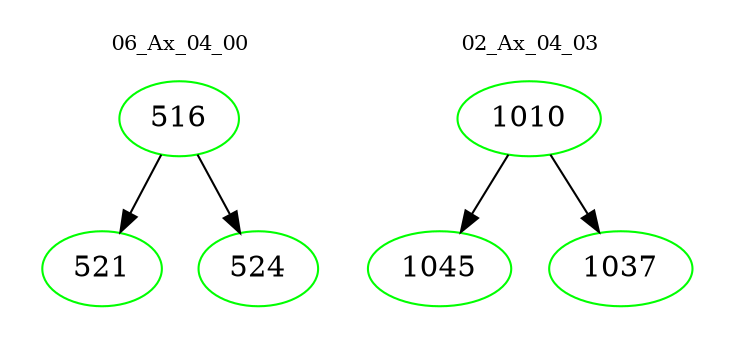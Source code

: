 digraph{
subgraph cluster_0 {
color = white
label = "06_Ax_04_00";
fontsize=10;
T0_516 [label="516", color="green"]
T0_516 -> T0_521 [color="black"]
T0_521 [label="521", color="green"]
T0_516 -> T0_524 [color="black"]
T0_524 [label="524", color="green"]
}
subgraph cluster_1 {
color = white
label = "02_Ax_04_03";
fontsize=10;
T1_1010 [label="1010", color="green"]
T1_1010 -> T1_1045 [color="black"]
T1_1045 [label="1045", color="green"]
T1_1010 -> T1_1037 [color="black"]
T1_1037 [label="1037", color="green"]
}
}
